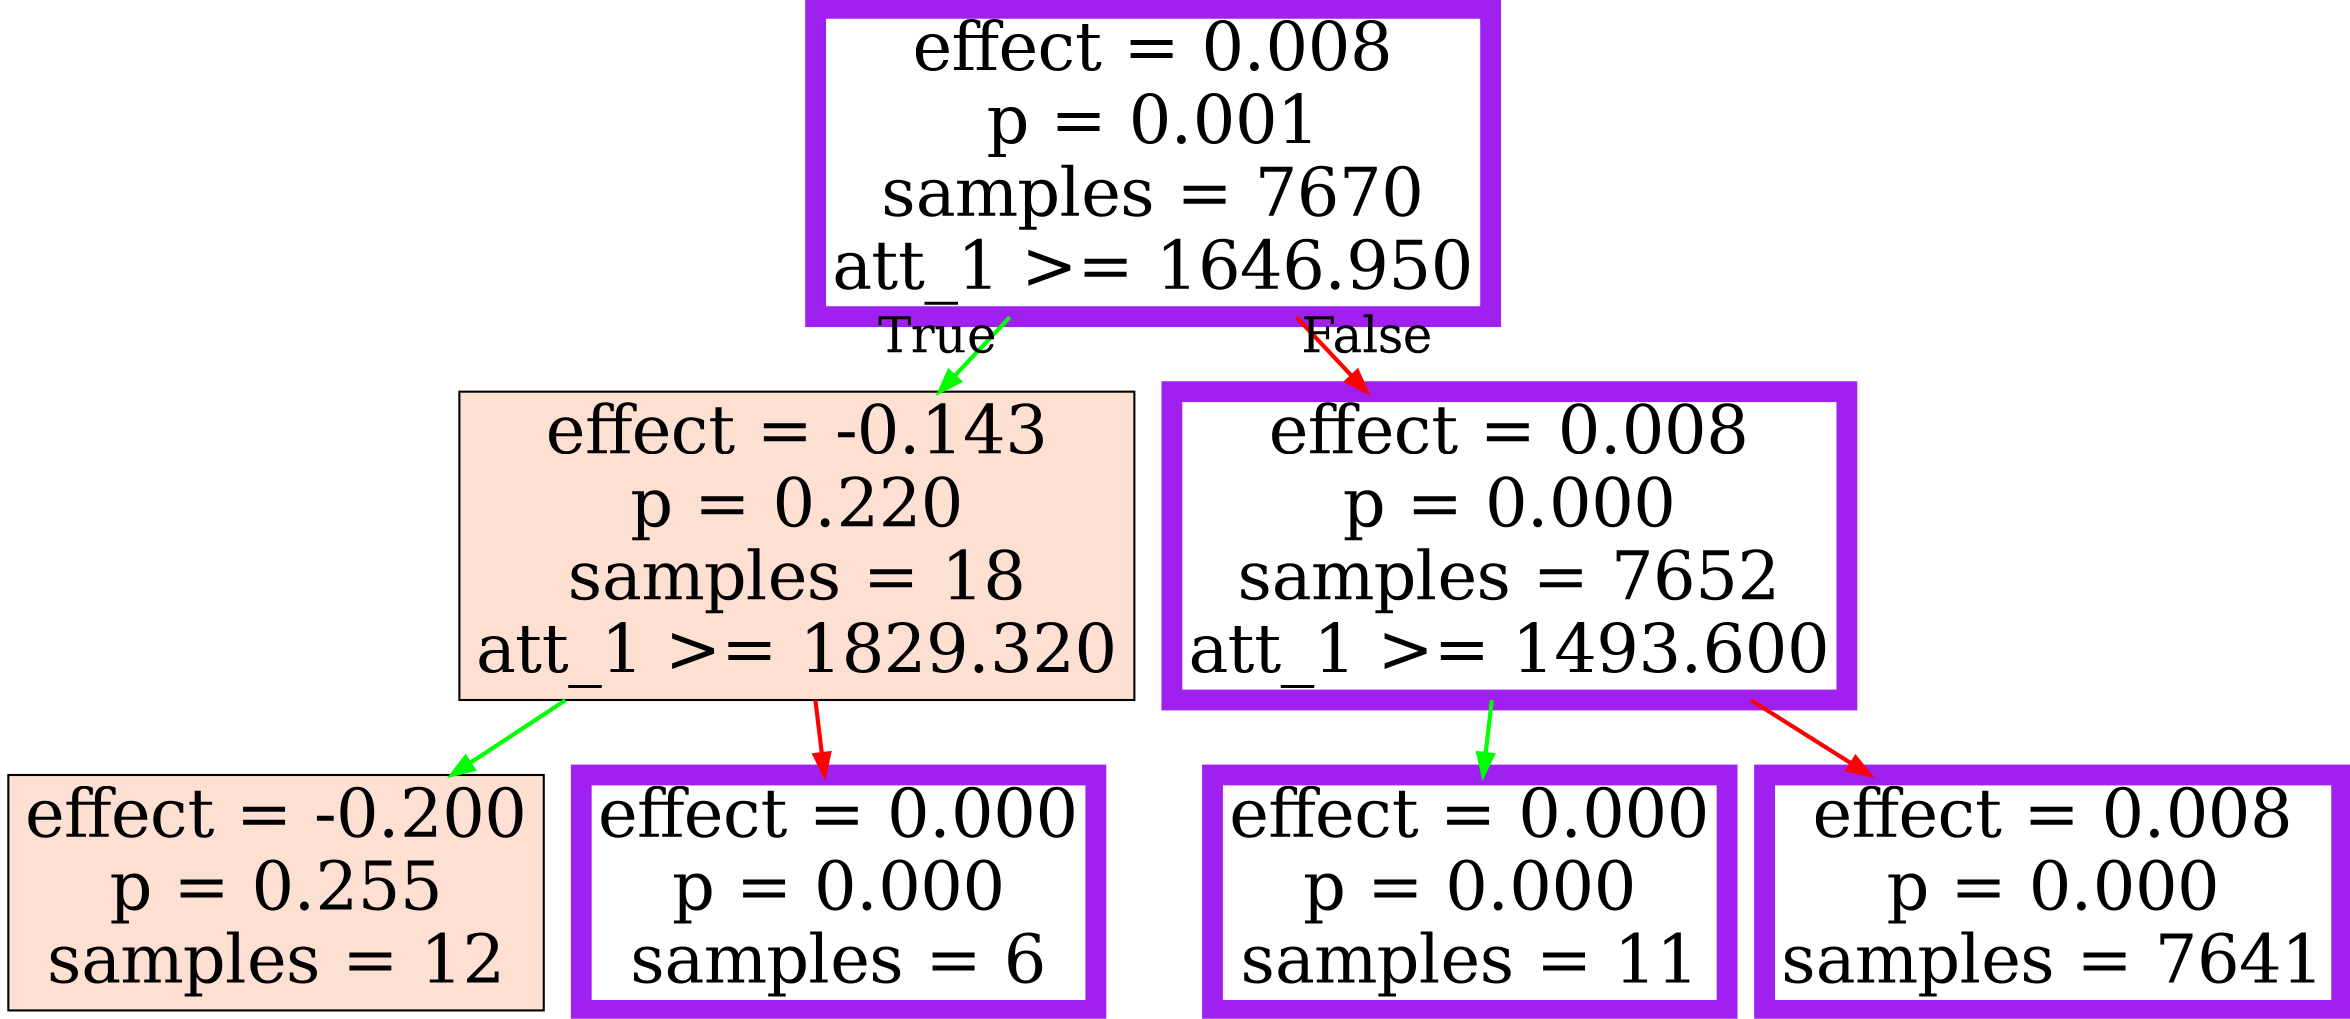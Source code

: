 digraph Tree {
node [shape=box, fontsize=32] ;
edge [fontsize=24] ;
0 [label="effect = 0.008\np = 0.001\nsamples = 7670\natt_1 >= 1646.950\n", style=filled, fillcolor=white, color=purple, penwidth=10.0] ;
0 -> 1 [labeldistance=2.5, labelangle=45, headlabel="True", color=green, penwidth=2] ;
1 [label="effect = -0.143\np = 0.220\nsamples = 18\natt_1 >= 1829.320\n", style=filled, fillcolor="/reds9/2"] ;
1 -> 2[color=green, penwidth=2] ;
2 [label="effect = -0.200\np = 0.255\nsamples = 12", style=filled, fillcolor="/reds9/2"] ;
1 -> 3[color=red, penwidth=2] ;
3 [label="effect = 0.000\np = 0.000\nsamples = 6", style=filled, fillcolor=white, color=purple, penwidth=10.0] ;
0 -> 4 [labeldistance=2.5, labelangle=-45, headlabel="False", color=red, penwidth=2] ;
4 [label="effect = 0.008\np = 0.000\nsamples = 7652\natt_1 >= 1493.600\n", style=filled, fillcolor=white, color=purple, penwidth=10.0] ;
4 -> 5[color=green, penwidth=2] ;
5 [label="effect = 0.000\np = 0.000\nsamples = 11", style=filled, fillcolor=white, color=purple, penwidth=10.0] ;
4 -> 6[color=red, penwidth=2] ;
6 [label="effect = 0.008\np = 0.000\nsamples = 7641", style=filled, fillcolor=white, color=purple, penwidth=10.0] ;
}